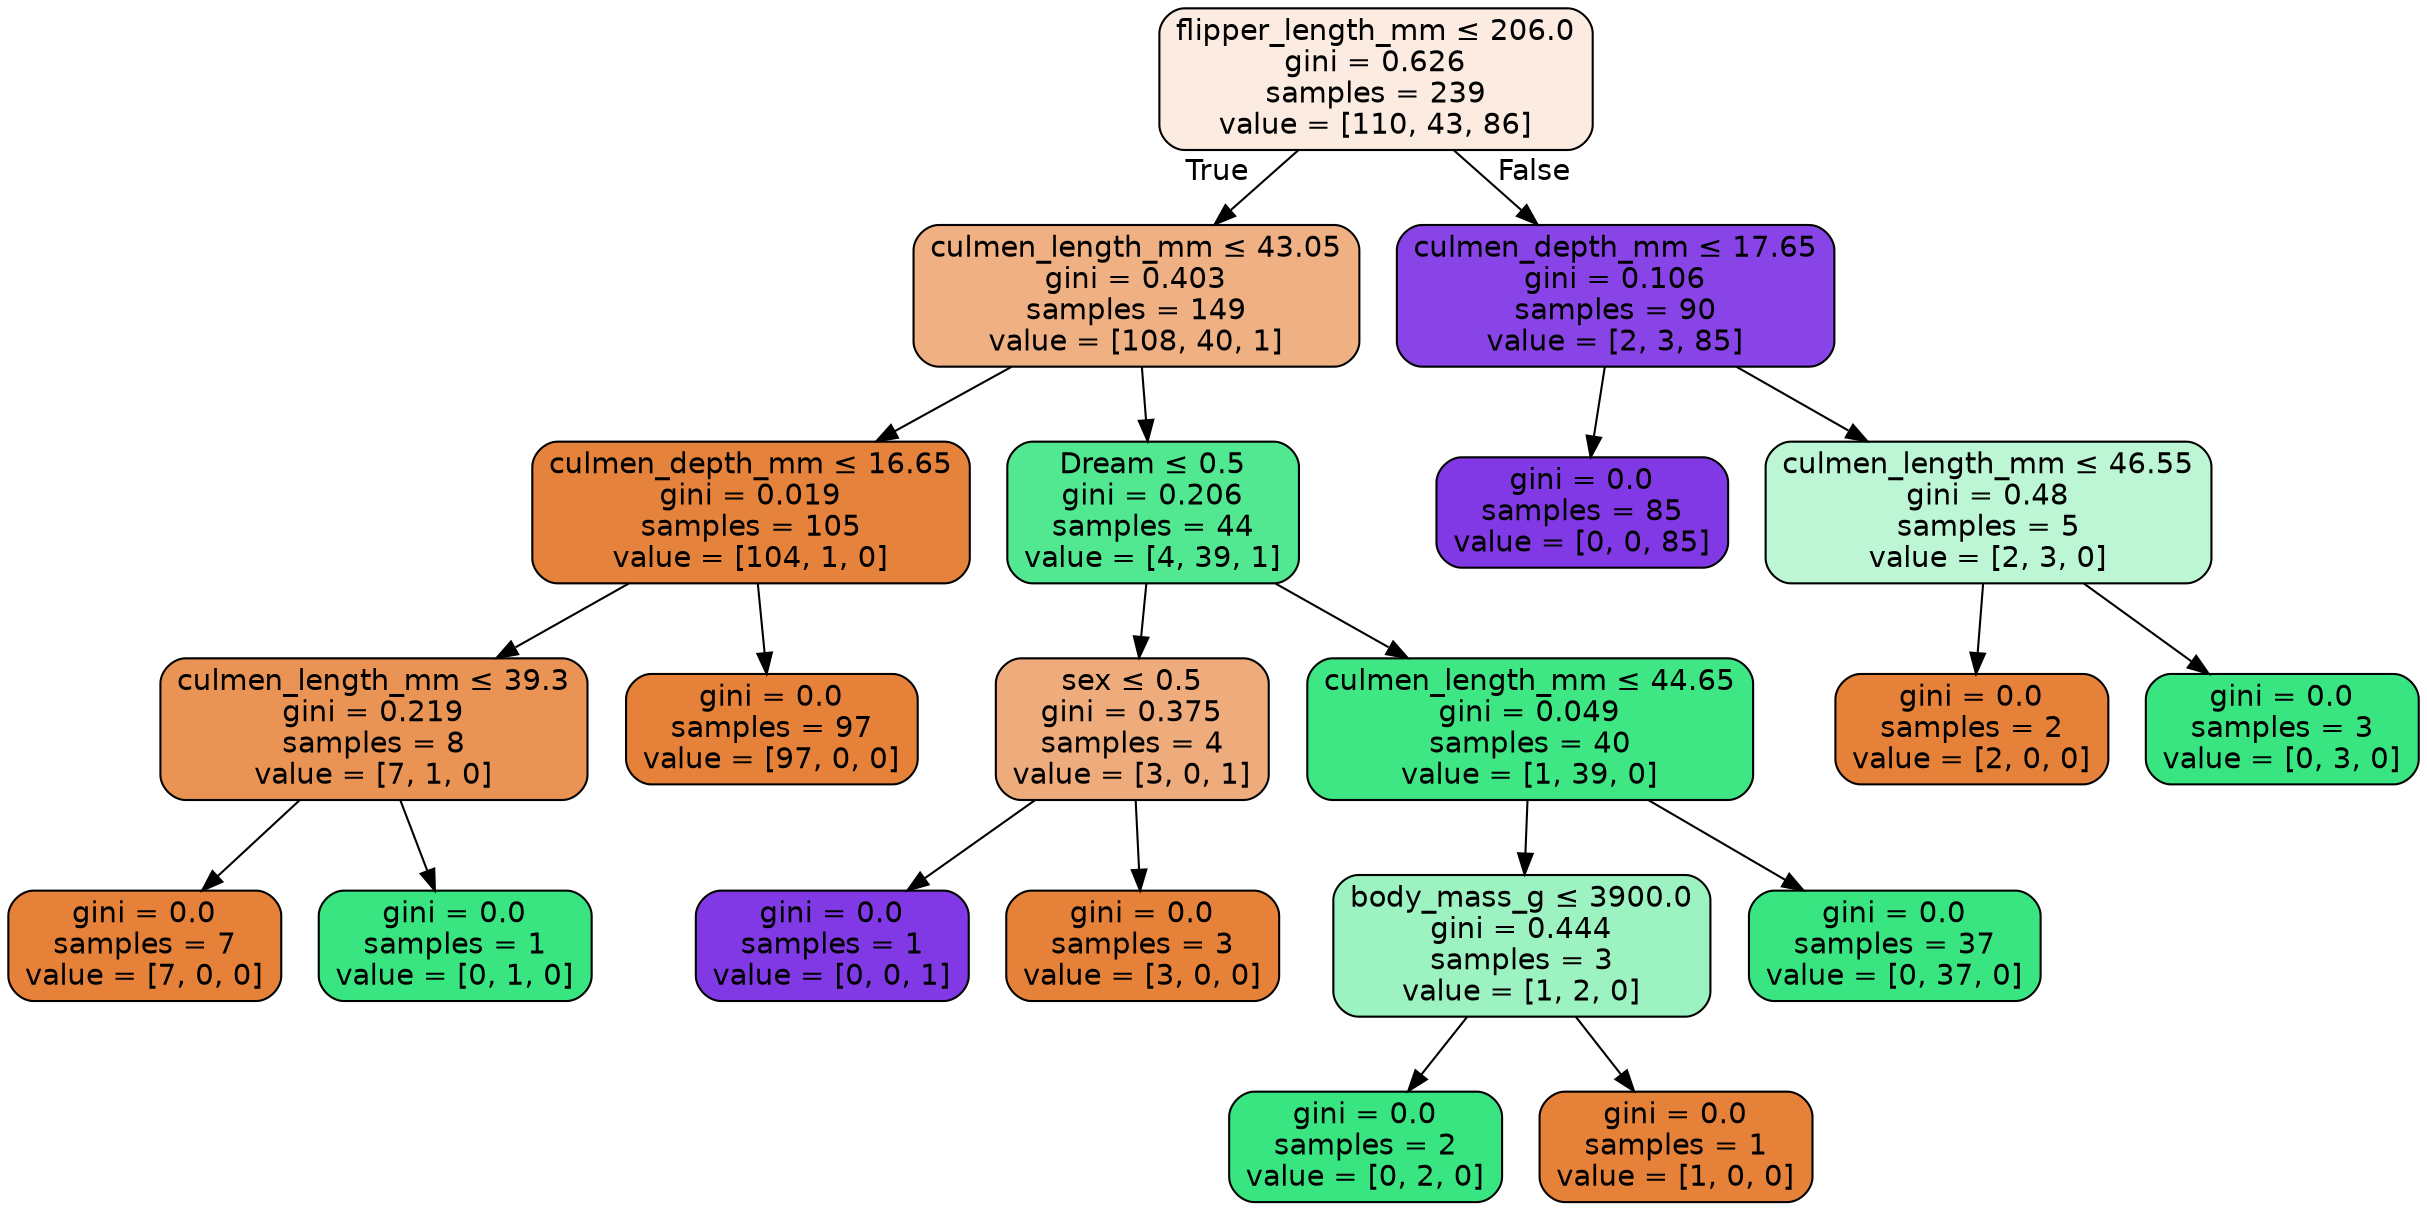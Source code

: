 digraph Tree {
node [shape=box, style="filled, rounded", color="black", fontname="helvetica"] ;
edge [fontname="helvetica"] ;
0 [label=<flipper_length_mm &le; 206.0<br/>gini = 0.626<br/>samples = 239<br/>value = [110, 43, 86]>, fillcolor="#fbebe0"] ;
1 [label=<culmen_length_mm &le; 43.05<br/>gini = 0.403<br/>samples = 149<br/>value = [108, 40, 1]>, fillcolor="#efb083"] ;
0 -> 1 [labeldistance=2.5, labelangle=45, headlabel="True"] ;
2 [label=<culmen_depth_mm &le; 16.65<br/>gini = 0.019<br/>samples = 105<br/>value = [104, 1, 0]>, fillcolor="#e5823b"] ;
1 -> 2 ;
3 [label=<culmen_length_mm &le; 39.3<br/>gini = 0.219<br/>samples = 8<br/>value = [7, 1, 0]>, fillcolor="#e99355"] ;
2 -> 3 ;
4 [label=<gini = 0.0<br/>samples = 7<br/>value = [7, 0, 0]>, fillcolor="#e58139"] ;
3 -> 4 ;
5 [label=<gini = 0.0<br/>samples = 1<br/>value = [0, 1, 0]>, fillcolor="#39e581"] ;
3 -> 5 ;
6 [label=<gini = 0.0<br/>samples = 97<br/>value = [97, 0, 0]>, fillcolor="#e58139"] ;
2 -> 6 ;
7 [label=<Dream &le; 0.5<br/>gini = 0.206<br/>samples = 44<br/>value = [4, 39, 1]>, fillcolor="#52e891"] ;
1 -> 7 ;
8 [label=<sex &le; 0.5<br/>gini = 0.375<br/>samples = 4<br/>value = [3, 0, 1]>, fillcolor="#eeab7b"] ;
7 -> 8 ;
9 [label=<gini = 0.0<br/>samples = 1<br/>value = [0, 0, 1]>, fillcolor="#8139e5"] ;
8 -> 9 ;
10 [label=<gini = 0.0<br/>samples = 3<br/>value = [3, 0, 0]>, fillcolor="#e58139"] ;
8 -> 10 ;
11 [label=<culmen_length_mm &le; 44.65<br/>gini = 0.049<br/>samples = 40<br/>value = [1, 39, 0]>, fillcolor="#3ee684"] ;
7 -> 11 ;
12 [label=<body_mass_g &le; 3900.0<br/>gini = 0.444<br/>samples = 3<br/>value = [1, 2, 0]>, fillcolor="#9cf2c0"] ;
11 -> 12 ;
13 [label=<gini = 0.0<br/>samples = 2<br/>value = [0, 2, 0]>, fillcolor="#39e581"] ;
12 -> 13 ;
14 [label=<gini = 0.0<br/>samples = 1<br/>value = [1, 0, 0]>, fillcolor="#e58139"] ;
12 -> 14 ;
15 [label=<gini = 0.0<br/>samples = 37<br/>value = [0, 37, 0]>, fillcolor="#39e581"] ;
11 -> 15 ;
16 [label=<culmen_depth_mm &le; 17.65<br/>gini = 0.106<br/>samples = 90<br/>value = [2, 3, 85]>, fillcolor="#8844e6"] ;
0 -> 16 [labeldistance=2.5, labelangle=-45, headlabel="False"] ;
17 [label=<gini = 0.0<br/>samples = 85<br/>value = [0, 0, 85]>, fillcolor="#8139e5"] ;
16 -> 17 ;
18 [label=<culmen_length_mm &le; 46.55<br/>gini = 0.48<br/>samples = 5<br/>value = [2, 3, 0]>, fillcolor="#bdf6d5"] ;
16 -> 18 ;
19 [label=<gini = 0.0<br/>samples = 2<br/>value = [2, 0, 0]>, fillcolor="#e58139"] ;
18 -> 19 ;
20 [label=<gini = 0.0<br/>samples = 3<br/>value = [0, 3, 0]>, fillcolor="#39e581"] ;
18 -> 20 ;
}
